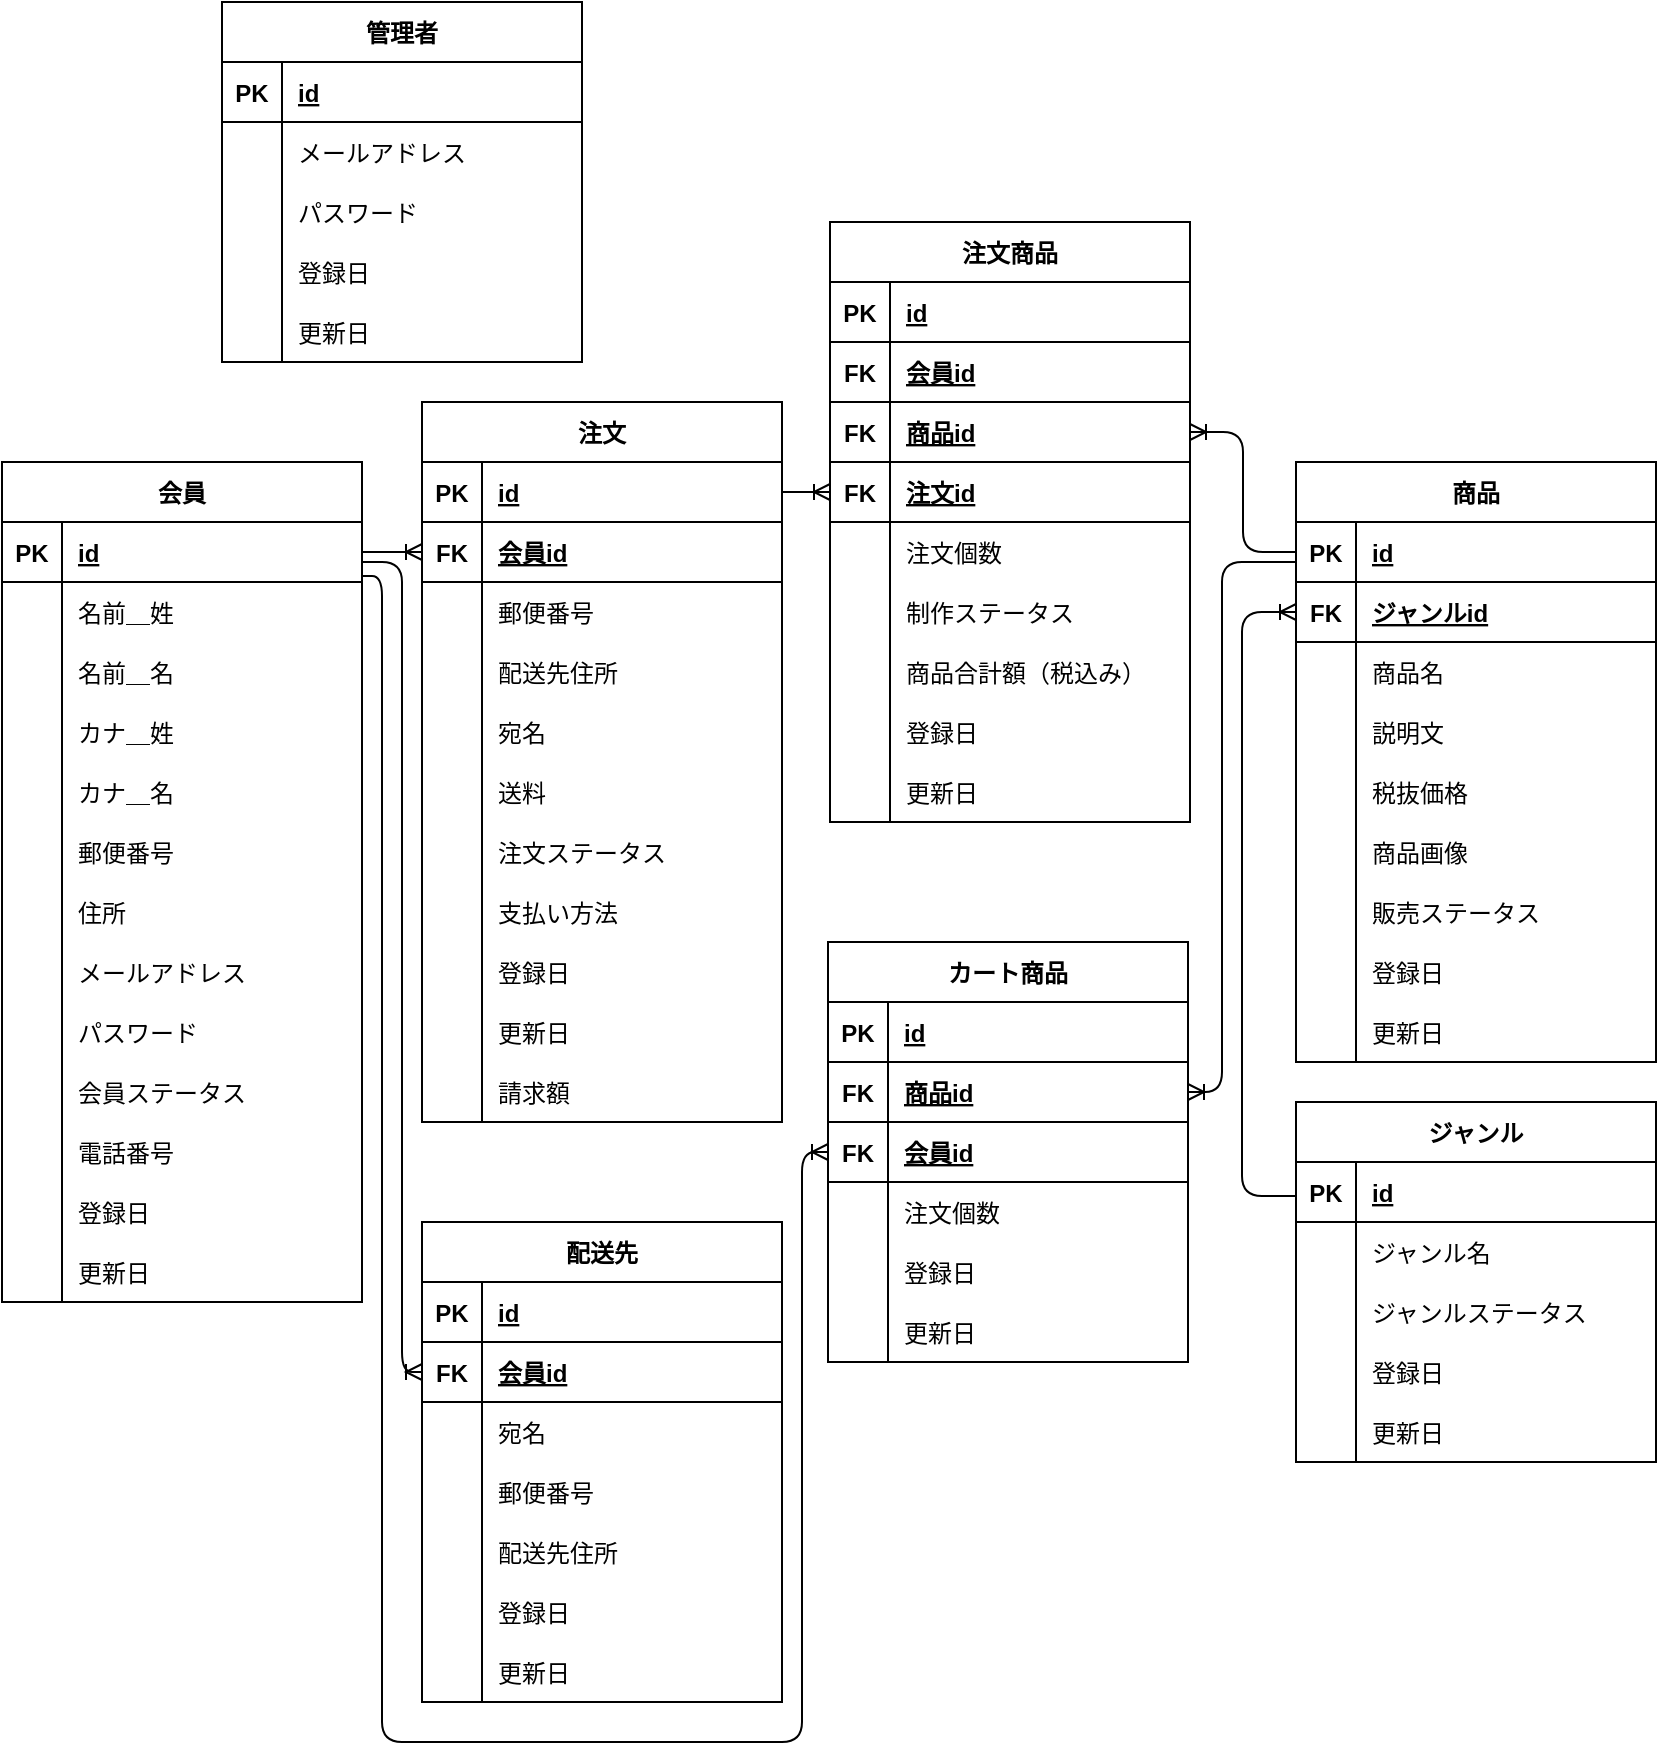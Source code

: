<mxfile version="13.6.5" type="device"><diagram id="8IaTH7luObpqJIqHMjvH" name="ページ1"><mxGraphModel dx="335" dy="775" grid="1" gridSize="10" guides="1" tooltips="1" connect="1" arrows="1" fold="1" page="1" pageScale="1" pageWidth="827" pageHeight="1169" math="0" shadow="0"><root><mxCell id="0"/><mxCell id="1" parent="0"/><mxCell id="2yPXM2fRffwZXdnOdKlG-173" value="" style="fontSize=12;html=1;endArrow=ERoneToMany;rounded=0;exitX=1;exitY=0.5;exitDx=0;exitDy=0;entryX=0;entryY=0.5;entryDx=0;entryDy=0;" edge="1" parent="1" source="aEeP45XQETS_Csj49mzK-3" target="2yPXM2fRffwZXdnOdKlG-170"><mxGeometry width="100" height="100" relative="1" as="geometry"><mxPoint x="100" y="410" as="sourcePoint"/><mxPoint x="200" y="310" as="targetPoint"/></mxGeometry></mxCell><mxCell id="2yPXM2fRffwZXdnOdKlG-190" value="" style="fontSize=12;html=1;endArrow=ERoneToMany;rounded=0;exitX=1;exitY=0.5;exitDx=0;exitDy=0;entryX=0;entryY=0.5;entryDx=0;entryDy=0;" edge="1" parent="1" source="2yPXM2fRffwZXdnOdKlG-105" target="2yPXM2fRffwZXdnOdKlG-186"><mxGeometry width="100" height="100" relative="1" as="geometry"><mxPoint x="210" y="315" as="sourcePoint"/><mxPoint x="190" y="315" as="targetPoint"/></mxGeometry></mxCell><mxCell id="2yPXM2fRffwZXdnOdKlG-193" value="" style="edgeStyle=elbowEdgeStyle;fontSize=12;html=1;endArrow=ERoneToMany;entryX=1;entryY=0.5;entryDx=0;entryDy=0;exitX=0;exitY=0.5;exitDx=0;exitDy=0;rounded=1;" edge="1" parent="1" source="2yPXM2fRffwZXdnOdKlG-43" target="2yPXM2fRffwZXdnOdKlG-177"><mxGeometry width="100" height="100" relative="1" as="geometry"><mxPoint x="660" y="160" as="sourcePoint"/><mxPoint x="510" y="350" as="targetPoint"/></mxGeometry></mxCell><mxCell id="2yPXM2fRffwZXdnOdKlG-213" value="" style="edgeStyle=elbowEdgeStyle;fontSize=12;html=1;endArrow=ERoneToMany;entryX=1;entryY=0.5;entryDx=0;entryDy=0;exitX=0;exitY=0.5;exitDx=0;exitDy=0;rounded=1;" edge="1" parent="1" target="2yPXM2fRffwZXdnOdKlG-201"><mxGeometry width="100" height="100" relative="1" as="geometry"><mxPoint x="647" y="310" as="sourcePoint"/><mxPoint x="594" y="250" as="targetPoint"/><Array as="points"><mxPoint x="610" y="400"/></Array></mxGeometry></mxCell><mxCell id="2yPXM2fRffwZXdnOdKlG-243" value="" style="edgeStyle=orthogonalEdgeStyle;fontSize=12;html=1;endArrow=ERoneToMany;entryX=0;entryY=0.5;entryDx=0;entryDy=0;" edge="1" parent="1" target="2yPXM2fRffwZXdnOdKlG-218"><mxGeometry width="100" height="100" relative="1" as="geometry"><mxPoint x="180" y="310" as="sourcePoint"/><mxPoint x="280" y="210" as="targetPoint"/><Array as="points"><mxPoint x="200" y="310"/><mxPoint x="200" y="715"/></Array></mxGeometry></mxCell><mxCell id="2yPXM2fRffwZXdnOdKlG-244" value="" style="edgeStyle=orthogonalEdgeStyle;fontSize=12;html=1;endArrow=ERoneToMany;entryX=0;entryY=0.5;entryDx=0;entryDy=0;" edge="1" parent="1" target="2yPXM2fRffwZXdnOdKlG-245"><mxGeometry width="100" height="100" relative="1" as="geometry"><mxPoint x="180" y="317" as="sourcePoint"/><mxPoint x="410" y="550" as="targetPoint"/><Array as="points"><mxPoint x="190" y="317"/><mxPoint x="190" y="900"/><mxPoint x="400" y="900"/><mxPoint x="400" y="605"/></Array></mxGeometry></mxCell><mxCell id="aEeP45XQETS_Csj49mzK-2" value="会員" style="shape=table;startSize=30;container=1;collapsible=1;childLayout=tableLayout;fixedRows=1;rowLines=0;fontStyle=1;align=center;resizeLast=1;" parent="1" vertex="1"><mxGeometry y="260" width="180" height="420" as="geometry"><mxRectangle y="210" width="60" height="30" as="alternateBounds"/></mxGeometry></mxCell><mxCell id="aEeP45XQETS_Csj49mzK-3" value="" style="shape=partialRectangle;collapsible=0;dropTarget=0;pointerEvents=0;fillColor=none;top=0;left=0;bottom=1;right=0;points=[[0,0.5],[1,0.5]];portConstraint=eastwest;" parent="aEeP45XQETS_Csj49mzK-2" vertex="1"><mxGeometry y="30" width="180" height="30" as="geometry"/></mxCell><mxCell id="aEeP45XQETS_Csj49mzK-4" value="PK" style="shape=partialRectangle;connectable=0;fillColor=none;top=0;left=0;bottom=0;right=0;fontStyle=1;overflow=hidden;" parent="aEeP45XQETS_Csj49mzK-3" vertex="1"><mxGeometry width="30" height="30" as="geometry"/></mxCell><mxCell id="aEeP45XQETS_Csj49mzK-5" value="id" style="shape=partialRectangle;connectable=0;fillColor=none;top=0;left=0;bottom=0;right=0;align=left;spacingLeft=6;fontStyle=5;overflow=hidden;" parent="aEeP45XQETS_Csj49mzK-3" vertex="1"><mxGeometry x="30" width="150" height="30" as="geometry"/></mxCell><mxCell id="aEeP45XQETS_Csj49mzK-6" value="" style="shape=partialRectangle;collapsible=0;dropTarget=0;pointerEvents=0;fillColor=none;top=0;left=0;bottom=0;right=0;points=[[0,0.5],[1,0.5]];portConstraint=eastwest;" parent="aEeP45XQETS_Csj49mzK-2" vertex="1"><mxGeometry y="60" width="180" height="30" as="geometry"/></mxCell><mxCell id="aEeP45XQETS_Csj49mzK-7" value="" style="shape=partialRectangle;connectable=0;fillColor=none;top=0;left=0;bottom=0;right=0;editable=1;overflow=hidden;" parent="aEeP45XQETS_Csj49mzK-6" vertex="1"><mxGeometry width="30" height="30" as="geometry"/></mxCell><mxCell id="aEeP45XQETS_Csj49mzK-8" value="名前＿姓" style="shape=partialRectangle;connectable=0;fillColor=none;top=0;left=0;bottom=0;right=0;align=left;spacingLeft=6;overflow=hidden;" parent="aEeP45XQETS_Csj49mzK-6" vertex="1"><mxGeometry x="30" width="150" height="30" as="geometry"/></mxCell><mxCell id="aEeP45XQETS_Csj49mzK-9" value="" style="shape=partialRectangle;collapsible=0;dropTarget=0;pointerEvents=0;fillColor=none;top=0;left=0;bottom=0;right=0;points=[[0,0.5],[1,0.5]];portConstraint=eastwest;" parent="aEeP45XQETS_Csj49mzK-2" vertex="1"><mxGeometry y="90" width="180" height="30" as="geometry"/></mxCell><mxCell id="aEeP45XQETS_Csj49mzK-10" value="" style="shape=partialRectangle;connectable=0;fillColor=none;top=0;left=0;bottom=0;right=0;editable=1;overflow=hidden;" parent="aEeP45XQETS_Csj49mzK-9" vertex="1"><mxGeometry width="30" height="30" as="geometry"/></mxCell><mxCell id="aEeP45XQETS_Csj49mzK-11" value="名前＿名" style="shape=partialRectangle;connectable=0;fillColor=none;top=0;left=0;bottom=0;right=0;align=left;spacingLeft=6;overflow=hidden;" parent="aEeP45XQETS_Csj49mzK-9" vertex="1"><mxGeometry x="30" width="150" height="30" as="geometry"/></mxCell><mxCell id="aEeP45XQETS_Csj49mzK-12" value="" style="shape=partialRectangle;collapsible=0;dropTarget=0;pointerEvents=0;fillColor=none;top=0;left=0;bottom=0;right=0;points=[[0,0.5],[1,0.5]];portConstraint=eastwest;" parent="aEeP45XQETS_Csj49mzK-2" vertex="1"><mxGeometry y="120" width="180" height="30" as="geometry"/></mxCell><mxCell id="aEeP45XQETS_Csj49mzK-13" value="" style="shape=partialRectangle;connectable=0;fillColor=none;top=0;left=0;bottom=0;right=0;editable=1;overflow=hidden;" parent="aEeP45XQETS_Csj49mzK-12" vertex="1"><mxGeometry width="30" height="30" as="geometry"/></mxCell><mxCell id="aEeP45XQETS_Csj49mzK-14" value="カナ＿姓" style="shape=partialRectangle;connectable=0;fillColor=none;top=0;left=0;bottom=0;right=0;align=left;spacingLeft=6;overflow=hidden;" parent="aEeP45XQETS_Csj49mzK-12" vertex="1"><mxGeometry x="30" width="150" height="30" as="geometry"/></mxCell><mxCell id="2yPXM2fRffwZXdnOdKlG-21" style="shape=partialRectangle;collapsible=0;dropTarget=0;pointerEvents=0;fillColor=none;top=0;left=0;bottom=0;right=0;points=[[0,0.5],[1,0.5]];portConstraint=eastwest;" vertex="1" parent="aEeP45XQETS_Csj49mzK-2"><mxGeometry y="150" width="180" height="30" as="geometry"/></mxCell><mxCell id="2yPXM2fRffwZXdnOdKlG-22" style="shape=partialRectangle;connectable=0;fillColor=none;top=0;left=0;bottom=0;right=0;editable=1;overflow=hidden;" vertex="1" parent="2yPXM2fRffwZXdnOdKlG-21"><mxGeometry width="30" height="30" as="geometry"/></mxCell><mxCell id="2yPXM2fRffwZXdnOdKlG-23" value="カナ＿名" style="shape=partialRectangle;connectable=0;fillColor=none;top=0;left=0;bottom=0;right=0;align=left;spacingLeft=6;overflow=hidden;" vertex="1" parent="2yPXM2fRffwZXdnOdKlG-21"><mxGeometry x="30" width="150" height="30" as="geometry"/></mxCell><mxCell id="2yPXM2fRffwZXdnOdKlG-24" style="shape=partialRectangle;collapsible=0;dropTarget=0;pointerEvents=0;fillColor=none;top=0;left=0;bottom=0;right=0;points=[[0,0.5],[1,0.5]];portConstraint=eastwest;" vertex="1" parent="aEeP45XQETS_Csj49mzK-2"><mxGeometry y="180" width="180" height="30" as="geometry"/></mxCell><mxCell id="2yPXM2fRffwZXdnOdKlG-25" style="shape=partialRectangle;connectable=0;fillColor=none;top=0;left=0;bottom=0;right=0;editable=1;overflow=hidden;" vertex="1" parent="2yPXM2fRffwZXdnOdKlG-24"><mxGeometry width="30" height="30" as="geometry"/></mxCell><mxCell id="2yPXM2fRffwZXdnOdKlG-26" value="郵便番号" style="shape=partialRectangle;connectable=0;fillColor=none;top=0;left=0;bottom=0;right=0;align=left;spacingLeft=6;overflow=hidden;" vertex="1" parent="2yPXM2fRffwZXdnOdKlG-24"><mxGeometry x="30" width="150" height="30" as="geometry"/></mxCell><mxCell id="2yPXM2fRffwZXdnOdKlG-27" style="shape=partialRectangle;collapsible=0;dropTarget=0;pointerEvents=0;fillColor=none;top=0;left=0;bottom=0;right=0;points=[[0,0.5],[1,0.5]];portConstraint=eastwest;" vertex="1" parent="aEeP45XQETS_Csj49mzK-2"><mxGeometry y="210" width="180" height="30" as="geometry"/></mxCell><mxCell id="2yPXM2fRffwZXdnOdKlG-28" style="shape=partialRectangle;connectable=0;fillColor=none;top=0;left=0;bottom=0;right=0;editable=1;overflow=hidden;" vertex="1" parent="2yPXM2fRffwZXdnOdKlG-27"><mxGeometry width="30" height="30" as="geometry"/></mxCell><mxCell id="2yPXM2fRffwZXdnOdKlG-29" value="住所" style="shape=partialRectangle;connectable=0;fillColor=none;top=0;left=0;bottom=0;right=0;align=left;spacingLeft=6;overflow=hidden;" vertex="1" parent="2yPXM2fRffwZXdnOdKlG-27"><mxGeometry x="30" width="150" height="30" as="geometry"/></mxCell><mxCell id="2yPXM2fRffwZXdnOdKlG-30" style="shape=partialRectangle;collapsible=0;dropTarget=0;pointerEvents=0;fillColor=none;top=0;left=0;bottom=0;right=0;points=[[0,0.5],[1,0.5]];portConstraint=eastwest;" vertex="1" parent="aEeP45XQETS_Csj49mzK-2"><mxGeometry y="240" width="180" height="30" as="geometry"/></mxCell><mxCell id="2yPXM2fRffwZXdnOdKlG-31" style="shape=partialRectangle;connectable=0;fillColor=none;top=0;left=0;bottom=0;right=0;editable=1;overflow=hidden;" vertex="1" parent="2yPXM2fRffwZXdnOdKlG-30"><mxGeometry width="30" height="30" as="geometry"/></mxCell><mxCell id="2yPXM2fRffwZXdnOdKlG-32" value="メールアドレス" style="shape=partialRectangle;connectable=0;fillColor=none;top=0;left=0;bottom=0;right=0;align=left;spacingLeft=6;overflow=hidden;" vertex="1" parent="2yPXM2fRffwZXdnOdKlG-30"><mxGeometry x="30" width="150" height="30" as="geometry"/></mxCell><mxCell id="2yPXM2fRffwZXdnOdKlG-33" style="shape=partialRectangle;collapsible=0;dropTarget=0;pointerEvents=0;fillColor=none;top=0;left=0;bottom=0;right=0;points=[[0,0.5],[1,0.5]];portConstraint=eastwest;" vertex="1" parent="aEeP45XQETS_Csj49mzK-2"><mxGeometry y="270" width="180" height="30" as="geometry"/></mxCell><mxCell id="2yPXM2fRffwZXdnOdKlG-34" style="shape=partialRectangle;connectable=0;fillColor=none;top=0;left=0;bottom=0;right=0;editable=1;overflow=hidden;" vertex="1" parent="2yPXM2fRffwZXdnOdKlG-33"><mxGeometry width="30" height="30" as="geometry"/></mxCell><mxCell id="2yPXM2fRffwZXdnOdKlG-35" value="パスワード" style="shape=partialRectangle;connectable=0;fillColor=none;top=0;left=0;bottom=0;right=0;align=left;spacingLeft=6;overflow=hidden;" vertex="1" parent="2yPXM2fRffwZXdnOdKlG-33"><mxGeometry x="30" width="150" height="30" as="geometry"/></mxCell><mxCell id="2yPXM2fRffwZXdnOdKlG-39" style="shape=partialRectangle;collapsible=0;dropTarget=0;pointerEvents=0;fillColor=none;top=0;left=0;bottom=0;right=0;points=[[0,0.5],[1,0.5]];portConstraint=eastwest;" vertex="1" parent="aEeP45XQETS_Csj49mzK-2"><mxGeometry y="300" width="180" height="30" as="geometry"/></mxCell><mxCell id="2yPXM2fRffwZXdnOdKlG-40" style="shape=partialRectangle;connectable=0;fillColor=none;top=0;left=0;bottom=0;right=0;editable=1;overflow=hidden;" vertex="1" parent="2yPXM2fRffwZXdnOdKlG-39"><mxGeometry width="30" height="30" as="geometry"/></mxCell><mxCell id="2yPXM2fRffwZXdnOdKlG-41" value="会員ステータス" style="shape=partialRectangle;connectable=0;fillColor=none;top=0;left=0;bottom=0;right=0;align=left;spacingLeft=6;overflow=hidden;" vertex="1" parent="2yPXM2fRffwZXdnOdKlG-39"><mxGeometry x="30" width="150" height="30" as="geometry"/></mxCell><mxCell id="2yPXM2fRffwZXdnOdKlG-273" style="shape=partialRectangle;collapsible=0;dropTarget=0;pointerEvents=0;fillColor=none;top=0;left=0;bottom=0;right=0;points=[[0,0.5],[1,0.5]];portConstraint=eastwest;" vertex="1" parent="aEeP45XQETS_Csj49mzK-2"><mxGeometry y="330" width="180" height="30" as="geometry"/></mxCell><mxCell id="2yPXM2fRffwZXdnOdKlG-274" style="shape=partialRectangle;connectable=0;fillColor=none;top=0;left=0;bottom=0;right=0;editable=1;overflow=hidden;" vertex="1" parent="2yPXM2fRffwZXdnOdKlG-273"><mxGeometry width="30" height="30" as="geometry"/></mxCell><mxCell id="2yPXM2fRffwZXdnOdKlG-275" value="電話番号" style="shape=partialRectangle;connectable=0;fillColor=none;top=0;left=0;bottom=0;right=0;align=left;spacingLeft=6;overflow=hidden;" vertex="1" parent="2yPXM2fRffwZXdnOdKlG-273"><mxGeometry x="30" width="150" height="30" as="geometry"/></mxCell><mxCell id="2yPXM2fRffwZXdnOdKlG-279" style="shape=partialRectangle;collapsible=0;dropTarget=0;pointerEvents=0;fillColor=none;top=0;left=0;bottom=0;right=0;points=[[0,0.5],[1,0.5]];portConstraint=eastwest;" vertex="1" parent="aEeP45XQETS_Csj49mzK-2"><mxGeometry y="360" width="180" height="30" as="geometry"/></mxCell><mxCell id="2yPXM2fRffwZXdnOdKlG-280" style="shape=partialRectangle;connectable=0;fillColor=none;top=0;left=0;bottom=0;right=0;editable=1;overflow=hidden;" vertex="1" parent="2yPXM2fRffwZXdnOdKlG-279"><mxGeometry width="30" height="30" as="geometry"/></mxCell><mxCell id="2yPXM2fRffwZXdnOdKlG-281" value="登録日" style="shape=partialRectangle;connectable=0;fillColor=none;top=0;left=0;bottom=0;right=0;align=left;spacingLeft=6;overflow=hidden;" vertex="1" parent="2yPXM2fRffwZXdnOdKlG-279"><mxGeometry x="30" width="150" height="30" as="geometry"/></mxCell><mxCell id="2yPXM2fRffwZXdnOdKlG-276" style="shape=partialRectangle;collapsible=0;dropTarget=0;pointerEvents=0;fillColor=none;top=0;left=0;bottom=0;right=0;points=[[0,0.5],[1,0.5]];portConstraint=eastwest;" vertex="1" parent="aEeP45XQETS_Csj49mzK-2"><mxGeometry y="390" width="180" height="30" as="geometry"/></mxCell><mxCell id="2yPXM2fRffwZXdnOdKlG-277" style="shape=partialRectangle;connectable=0;fillColor=none;top=0;left=0;bottom=0;right=0;editable=1;overflow=hidden;" vertex="1" parent="2yPXM2fRffwZXdnOdKlG-276"><mxGeometry width="30" height="30" as="geometry"/></mxCell><mxCell id="2yPXM2fRffwZXdnOdKlG-278" value="更新日" style="shape=partialRectangle;connectable=0;fillColor=none;top=0;left=0;bottom=0;right=0;align=left;spacingLeft=6;overflow=hidden;" vertex="1" parent="2yPXM2fRffwZXdnOdKlG-276"><mxGeometry x="30" width="150" height="30" as="geometry"/></mxCell><mxCell id="2yPXM2fRffwZXdnOdKlG-42" value="商品" style="shape=table;startSize=30;container=1;collapsible=1;childLayout=tableLayout;fixedRows=1;rowLines=0;fontStyle=1;align=center;resizeLast=1;" vertex="1" parent="1"><mxGeometry x="647" y="260" width="180" height="300" as="geometry"><mxRectangle y="210" width="60" height="30" as="alternateBounds"/></mxGeometry></mxCell><mxCell id="2yPXM2fRffwZXdnOdKlG-43" value="" style="shape=partialRectangle;collapsible=0;dropTarget=0;pointerEvents=0;fillColor=none;top=0;left=0;bottom=1;right=0;points=[[0,0.5],[1,0.5]];portConstraint=eastwest;" vertex="1" parent="2yPXM2fRffwZXdnOdKlG-42"><mxGeometry y="30" width="180" height="30" as="geometry"/></mxCell><mxCell id="2yPXM2fRffwZXdnOdKlG-44" value="PK" style="shape=partialRectangle;connectable=0;fillColor=none;top=0;left=0;bottom=0;right=0;fontStyle=1;overflow=hidden;" vertex="1" parent="2yPXM2fRffwZXdnOdKlG-43"><mxGeometry width="30" height="30" as="geometry"/></mxCell><mxCell id="2yPXM2fRffwZXdnOdKlG-45" value="id" style="shape=partialRectangle;connectable=0;fillColor=none;top=0;left=0;bottom=0;right=0;align=left;spacingLeft=6;fontStyle=5;overflow=hidden;" vertex="1" parent="2yPXM2fRffwZXdnOdKlG-43"><mxGeometry x="30" width="150" height="30" as="geometry"/></mxCell><mxCell id="2yPXM2fRffwZXdnOdKlG-101" style="shape=partialRectangle;collapsible=0;dropTarget=0;pointerEvents=0;fillColor=none;top=0;left=0;bottom=1;right=0;points=[[0,0.5],[1,0.5]];portConstraint=eastwest;" vertex="1" parent="2yPXM2fRffwZXdnOdKlG-42"><mxGeometry y="60" width="180" height="30" as="geometry"/></mxCell><mxCell id="2yPXM2fRffwZXdnOdKlG-102" value="FK" style="shape=partialRectangle;connectable=0;fillColor=none;top=0;left=0;bottom=0;right=0;fontStyle=1;overflow=hidden;" vertex="1" parent="2yPXM2fRffwZXdnOdKlG-101"><mxGeometry width="30" height="30" as="geometry"/></mxCell><mxCell id="2yPXM2fRffwZXdnOdKlG-103" value="ジャンルid" style="shape=partialRectangle;connectable=0;fillColor=none;top=0;left=0;bottom=0;right=0;align=left;spacingLeft=6;fontStyle=5;overflow=hidden;" vertex="1" parent="2yPXM2fRffwZXdnOdKlG-101"><mxGeometry x="30" width="150" height="30" as="geometry"/></mxCell><mxCell id="2yPXM2fRffwZXdnOdKlG-46" value="" style="shape=partialRectangle;collapsible=0;dropTarget=0;pointerEvents=0;fillColor=none;top=0;left=0;bottom=0;right=0;points=[[0,0.5],[1,0.5]];portConstraint=eastwest;" vertex="1" parent="2yPXM2fRffwZXdnOdKlG-42"><mxGeometry y="90" width="180" height="30" as="geometry"/></mxCell><mxCell id="2yPXM2fRffwZXdnOdKlG-47" value="" style="shape=partialRectangle;connectable=0;fillColor=none;top=0;left=0;bottom=0;right=0;editable=1;overflow=hidden;" vertex="1" parent="2yPXM2fRffwZXdnOdKlG-46"><mxGeometry width="30" height="30" as="geometry"/></mxCell><mxCell id="2yPXM2fRffwZXdnOdKlG-48" value="商品名" style="shape=partialRectangle;connectable=0;fillColor=none;top=0;left=0;bottom=0;right=0;align=left;spacingLeft=6;overflow=hidden;" vertex="1" parent="2yPXM2fRffwZXdnOdKlG-46"><mxGeometry x="30" width="150" height="30" as="geometry"/></mxCell><mxCell id="2yPXM2fRffwZXdnOdKlG-49" value="" style="shape=partialRectangle;collapsible=0;dropTarget=0;pointerEvents=0;fillColor=none;top=0;left=0;bottom=0;right=0;points=[[0,0.5],[1,0.5]];portConstraint=eastwest;" vertex="1" parent="2yPXM2fRffwZXdnOdKlG-42"><mxGeometry y="120" width="180" height="30" as="geometry"/></mxCell><mxCell id="2yPXM2fRffwZXdnOdKlG-50" value="" style="shape=partialRectangle;connectable=0;fillColor=none;top=0;left=0;bottom=0;right=0;editable=1;overflow=hidden;" vertex="1" parent="2yPXM2fRffwZXdnOdKlG-49"><mxGeometry width="30" height="30" as="geometry"/></mxCell><mxCell id="2yPXM2fRffwZXdnOdKlG-51" value="説明文" style="shape=partialRectangle;connectable=0;fillColor=none;top=0;left=0;bottom=0;right=0;align=left;spacingLeft=6;overflow=hidden;" vertex="1" parent="2yPXM2fRffwZXdnOdKlG-49"><mxGeometry x="30" width="150" height="30" as="geometry"/></mxCell><mxCell id="2yPXM2fRffwZXdnOdKlG-55" style="shape=partialRectangle;collapsible=0;dropTarget=0;pointerEvents=0;fillColor=none;top=0;left=0;bottom=0;right=0;points=[[0,0.5],[1,0.5]];portConstraint=eastwest;" vertex="1" parent="2yPXM2fRffwZXdnOdKlG-42"><mxGeometry y="150" width="180" height="30" as="geometry"/></mxCell><mxCell id="2yPXM2fRffwZXdnOdKlG-56" style="shape=partialRectangle;connectable=0;fillColor=none;top=0;left=0;bottom=0;right=0;editable=1;overflow=hidden;" vertex="1" parent="2yPXM2fRffwZXdnOdKlG-55"><mxGeometry width="30" height="30" as="geometry"/></mxCell><mxCell id="2yPXM2fRffwZXdnOdKlG-57" value="税抜価格" style="shape=partialRectangle;connectable=0;fillColor=none;top=0;left=0;bottom=0;right=0;align=left;spacingLeft=6;overflow=hidden;" vertex="1" parent="2yPXM2fRffwZXdnOdKlG-55"><mxGeometry x="30" width="150" height="30" as="geometry"/></mxCell><mxCell id="2yPXM2fRffwZXdnOdKlG-58" style="shape=partialRectangle;collapsible=0;dropTarget=0;pointerEvents=0;fillColor=none;top=0;left=0;bottom=0;right=0;points=[[0,0.5],[1,0.5]];portConstraint=eastwest;" vertex="1" parent="2yPXM2fRffwZXdnOdKlG-42"><mxGeometry y="180" width="180" height="30" as="geometry"/></mxCell><mxCell id="2yPXM2fRffwZXdnOdKlG-59" style="shape=partialRectangle;connectable=0;fillColor=none;top=0;left=0;bottom=0;right=0;editable=1;overflow=hidden;" vertex="1" parent="2yPXM2fRffwZXdnOdKlG-58"><mxGeometry width="30" height="30" as="geometry"/></mxCell><mxCell id="2yPXM2fRffwZXdnOdKlG-60" value="商品画像" style="shape=partialRectangle;connectable=0;fillColor=none;top=0;left=0;bottom=0;right=0;align=left;spacingLeft=6;overflow=hidden;" vertex="1" parent="2yPXM2fRffwZXdnOdKlG-58"><mxGeometry x="30" width="150" height="30" as="geometry"/></mxCell><mxCell id="2yPXM2fRffwZXdnOdKlG-61" style="shape=partialRectangle;collapsible=0;dropTarget=0;pointerEvents=0;fillColor=none;top=0;left=0;bottom=0;right=0;points=[[0,0.5],[1,0.5]];portConstraint=eastwest;" vertex="1" parent="2yPXM2fRffwZXdnOdKlG-42"><mxGeometry y="210" width="180" height="30" as="geometry"/></mxCell><mxCell id="2yPXM2fRffwZXdnOdKlG-62" style="shape=partialRectangle;connectable=0;fillColor=none;top=0;left=0;bottom=0;right=0;editable=1;overflow=hidden;" vertex="1" parent="2yPXM2fRffwZXdnOdKlG-61"><mxGeometry width="30" height="30" as="geometry"/></mxCell><mxCell id="2yPXM2fRffwZXdnOdKlG-63" value="販売ステータス" style="shape=partialRectangle;connectable=0;fillColor=none;top=0;left=0;bottom=0;right=0;align=left;spacingLeft=6;overflow=hidden;" vertex="1" parent="2yPXM2fRffwZXdnOdKlG-61"><mxGeometry x="30" width="150" height="30" as="geometry"/></mxCell><mxCell id="2yPXM2fRffwZXdnOdKlG-285" style="shape=partialRectangle;collapsible=0;dropTarget=0;pointerEvents=0;fillColor=none;top=0;left=0;bottom=0;right=0;points=[[0,0.5],[1,0.5]];portConstraint=eastwest;" vertex="1" parent="2yPXM2fRffwZXdnOdKlG-42"><mxGeometry y="240" width="180" height="30" as="geometry"/></mxCell><mxCell id="2yPXM2fRffwZXdnOdKlG-286" style="shape=partialRectangle;connectable=0;fillColor=none;top=0;left=0;bottom=0;right=0;editable=1;overflow=hidden;" vertex="1" parent="2yPXM2fRffwZXdnOdKlG-285"><mxGeometry width="30" height="30" as="geometry"/></mxCell><mxCell id="2yPXM2fRffwZXdnOdKlG-287" value="登録日" style="shape=partialRectangle;connectable=0;fillColor=none;top=0;left=0;bottom=0;right=0;align=left;spacingLeft=6;overflow=hidden;" vertex="1" parent="2yPXM2fRffwZXdnOdKlG-285"><mxGeometry x="30" width="150" height="30" as="geometry"/></mxCell><mxCell id="2yPXM2fRffwZXdnOdKlG-282" style="shape=partialRectangle;collapsible=0;dropTarget=0;pointerEvents=0;fillColor=none;top=0;left=0;bottom=0;right=0;points=[[0,0.5],[1,0.5]];portConstraint=eastwest;" vertex="1" parent="2yPXM2fRffwZXdnOdKlG-42"><mxGeometry y="270" width="180" height="30" as="geometry"/></mxCell><mxCell id="2yPXM2fRffwZXdnOdKlG-283" style="shape=partialRectangle;connectable=0;fillColor=none;top=0;left=0;bottom=0;right=0;editable=1;overflow=hidden;" vertex="1" parent="2yPXM2fRffwZXdnOdKlG-282"><mxGeometry width="30" height="30" as="geometry"/></mxCell><mxCell id="2yPXM2fRffwZXdnOdKlG-284" value="更新日" style="shape=partialRectangle;connectable=0;fillColor=none;top=0;left=0;bottom=0;right=0;align=left;spacingLeft=6;overflow=hidden;" vertex="1" parent="2yPXM2fRffwZXdnOdKlG-282"><mxGeometry x="30" width="150" height="30" as="geometry"/></mxCell><mxCell id="2yPXM2fRffwZXdnOdKlG-104" value="注文" style="shape=table;startSize=30;container=1;collapsible=1;childLayout=tableLayout;fixedRows=1;rowLines=0;fontStyle=1;align=center;resizeLast=1;" vertex="1" parent="1"><mxGeometry x="210" y="230" width="180" height="360" as="geometry"><mxRectangle y="210" width="60" height="30" as="alternateBounds"/></mxGeometry></mxCell><mxCell id="2yPXM2fRffwZXdnOdKlG-105" value="" style="shape=partialRectangle;collapsible=0;dropTarget=0;pointerEvents=0;fillColor=none;top=0;left=0;bottom=1;right=0;points=[[0,0.5],[1,0.5]];portConstraint=eastwest;" vertex="1" parent="2yPXM2fRffwZXdnOdKlG-104"><mxGeometry y="30" width="180" height="30" as="geometry"/></mxCell><mxCell id="2yPXM2fRffwZXdnOdKlG-106" value="PK" style="shape=partialRectangle;connectable=0;fillColor=none;top=0;left=0;bottom=0;right=0;fontStyle=1;overflow=hidden;" vertex="1" parent="2yPXM2fRffwZXdnOdKlG-105"><mxGeometry width="30" height="30" as="geometry"/></mxCell><mxCell id="2yPXM2fRffwZXdnOdKlG-107" value="id" style="shape=partialRectangle;connectable=0;fillColor=none;top=0;left=0;bottom=0;right=0;align=left;spacingLeft=6;fontStyle=5;overflow=hidden;" vertex="1" parent="2yPXM2fRffwZXdnOdKlG-105"><mxGeometry x="30" width="150" height="30" as="geometry"/></mxCell><mxCell id="2yPXM2fRffwZXdnOdKlG-170" style="shape=partialRectangle;collapsible=0;dropTarget=0;pointerEvents=0;fillColor=none;top=0;left=0;bottom=1;right=0;points=[[0,0.5],[1,0.5]];portConstraint=eastwest;" vertex="1" parent="2yPXM2fRffwZXdnOdKlG-104"><mxGeometry y="60" width="180" height="30" as="geometry"/></mxCell><mxCell id="2yPXM2fRffwZXdnOdKlG-171" value="FK" style="shape=partialRectangle;connectable=0;fillColor=none;top=0;left=0;bottom=0;right=0;fontStyle=1;overflow=hidden;" vertex="1" parent="2yPXM2fRffwZXdnOdKlG-170"><mxGeometry width="30" height="30" as="geometry"/></mxCell><mxCell id="2yPXM2fRffwZXdnOdKlG-172" value="会員id" style="shape=partialRectangle;connectable=0;fillColor=none;top=0;left=0;bottom=0;right=0;align=left;spacingLeft=6;fontStyle=5;overflow=hidden;" vertex="1" parent="2yPXM2fRffwZXdnOdKlG-170"><mxGeometry x="30" width="150" height="30" as="geometry"/></mxCell><mxCell id="2yPXM2fRffwZXdnOdKlG-180" style="shape=partialRectangle;collapsible=0;dropTarget=0;pointerEvents=0;fillColor=none;top=0;left=0;bottom=0;right=0;points=[[0,0.5],[1,0.5]];portConstraint=eastwest;" vertex="1" parent="2yPXM2fRffwZXdnOdKlG-104"><mxGeometry y="90" width="180" height="30" as="geometry"/></mxCell><mxCell id="2yPXM2fRffwZXdnOdKlG-181" style="shape=partialRectangle;connectable=0;fillColor=none;top=0;left=0;bottom=0;right=0;editable=1;overflow=hidden;" vertex="1" parent="2yPXM2fRffwZXdnOdKlG-180"><mxGeometry width="30" height="30" as="geometry"/></mxCell><mxCell id="2yPXM2fRffwZXdnOdKlG-182" value="郵便番号" style="shape=partialRectangle;connectable=0;fillColor=none;top=0;left=0;bottom=0;right=0;align=left;spacingLeft=6;overflow=hidden;" vertex="1" parent="2yPXM2fRffwZXdnOdKlG-180"><mxGeometry x="30" width="150" height="30" as="geometry"/></mxCell><mxCell id="2yPXM2fRffwZXdnOdKlG-111" value="" style="shape=partialRectangle;collapsible=0;dropTarget=0;pointerEvents=0;fillColor=none;top=0;left=0;bottom=0;right=0;points=[[0,0.5],[1,0.5]];portConstraint=eastwest;" vertex="1" parent="2yPXM2fRffwZXdnOdKlG-104"><mxGeometry y="120" width="180" height="30" as="geometry"/></mxCell><mxCell id="2yPXM2fRffwZXdnOdKlG-112" value="" style="shape=partialRectangle;connectable=0;fillColor=none;top=0;left=0;bottom=0;right=0;editable=1;overflow=hidden;" vertex="1" parent="2yPXM2fRffwZXdnOdKlG-111"><mxGeometry width="30" height="30" as="geometry"/></mxCell><mxCell id="2yPXM2fRffwZXdnOdKlG-113" value="配送先住所" style="shape=partialRectangle;connectable=0;fillColor=none;top=0;left=0;bottom=0;right=0;align=left;spacingLeft=6;overflow=hidden;" vertex="1" parent="2yPXM2fRffwZXdnOdKlG-111"><mxGeometry x="30" width="150" height="30" as="geometry"/></mxCell><mxCell id="2yPXM2fRffwZXdnOdKlG-183" style="shape=partialRectangle;collapsible=0;dropTarget=0;pointerEvents=0;fillColor=none;top=0;left=0;bottom=0;right=0;points=[[0,0.5],[1,0.5]];portConstraint=eastwest;" vertex="1" parent="2yPXM2fRffwZXdnOdKlG-104"><mxGeometry y="150" width="180" height="30" as="geometry"/></mxCell><mxCell id="2yPXM2fRffwZXdnOdKlG-184" style="shape=partialRectangle;connectable=0;fillColor=none;top=0;left=0;bottom=0;right=0;editable=1;overflow=hidden;" vertex="1" parent="2yPXM2fRffwZXdnOdKlG-183"><mxGeometry width="30" height="30" as="geometry"/></mxCell><mxCell id="2yPXM2fRffwZXdnOdKlG-185" value="宛名" style="shape=partialRectangle;connectable=0;fillColor=none;top=0;left=0;bottom=0;right=0;align=left;spacingLeft=6;overflow=hidden;" vertex="1" parent="2yPXM2fRffwZXdnOdKlG-183"><mxGeometry x="30" width="150" height="30" as="geometry"/></mxCell><mxCell id="2yPXM2fRffwZXdnOdKlG-117" style="shape=partialRectangle;collapsible=0;dropTarget=0;pointerEvents=0;fillColor=none;top=0;left=0;bottom=0;right=0;points=[[0,0.5],[1,0.5]];portConstraint=eastwest;" vertex="1" parent="2yPXM2fRffwZXdnOdKlG-104"><mxGeometry y="180" width="180" height="30" as="geometry"/></mxCell><mxCell id="2yPXM2fRffwZXdnOdKlG-118" style="shape=partialRectangle;connectable=0;fillColor=none;top=0;left=0;bottom=0;right=0;editable=1;overflow=hidden;" vertex="1" parent="2yPXM2fRffwZXdnOdKlG-117"><mxGeometry width="30" height="30" as="geometry"/></mxCell><mxCell id="2yPXM2fRffwZXdnOdKlG-119" value="送料" style="shape=partialRectangle;connectable=0;fillColor=none;top=0;left=0;bottom=0;right=0;align=left;spacingLeft=6;overflow=hidden;" vertex="1" parent="2yPXM2fRffwZXdnOdKlG-117"><mxGeometry x="30" width="150" height="30" as="geometry"/></mxCell><mxCell id="2yPXM2fRffwZXdnOdKlG-120" style="shape=partialRectangle;collapsible=0;dropTarget=0;pointerEvents=0;fillColor=none;top=0;left=0;bottom=0;right=0;points=[[0,0.5],[1,0.5]];portConstraint=eastwest;" vertex="1" parent="2yPXM2fRffwZXdnOdKlG-104"><mxGeometry y="210" width="180" height="30" as="geometry"/></mxCell><mxCell id="2yPXM2fRffwZXdnOdKlG-121" style="shape=partialRectangle;connectable=0;fillColor=none;top=0;left=0;bottom=0;right=0;editable=1;overflow=hidden;" vertex="1" parent="2yPXM2fRffwZXdnOdKlG-120"><mxGeometry width="30" height="30" as="geometry"/></mxCell><mxCell id="2yPXM2fRffwZXdnOdKlG-122" value="注文ステータス" style="shape=partialRectangle;connectable=0;fillColor=none;top=0;left=0;bottom=0;right=0;align=left;spacingLeft=6;overflow=hidden;" vertex="1" parent="2yPXM2fRffwZXdnOdKlG-120"><mxGeometry x="30" width="150" height="30" as="geometry"/></mxCell><mxCell id="2yPXM2fRffwZXdnOdKlG-123" style="shape=partialRectangle;collapsible=0;dropTarget=0;pointerEvents=0;fillColor=none;top=0;left=0;bottom=0;right=0;points=[[0,0.5],[1,0.5]];portConstraint=eastwest;" vertex="1" parent="2yPXM2fRffwZXdnOdKlG-104"><mxGeometry y="240" width="180" height="30" as="geometry"/></mxCell><mxCell id="2yPXM2fRffwZXdnOdKlG-124" style="shape=partialRectangle;connectable=0;fillColor=none;top=0;left=0;bottom=0;right=0;editable=1;overflow=hidden;" vertex="1" parent="2yPXM2fRffwZXdnOdKlG-123"><mxGeometry width="30" height="30" as="geometry"/></mxCell><mxCell id="2yPXM2fRffwZXdnOdKlG-125" value="支払い方法" style="shape=partialRectangle;connectable=0;fillColor=none;top=0;left=0;bottom=0;right=0;align=left;spacingLeft=6;overflow=hidden;" vertex="1" parent="2yPXM2fRffwZXdnOdKlG-123"><mxGeometry x="30" width="150" height="30" as="geometry"/></mxCell><mxCell id="2yPXM2fRffwZXdnOdKlG-315" style="shape=partialRectangle;collapsible=0;dropTarget=0;pointerEvents=0;fillColor=none;top=0;left=0;bottom=0;right=0;points=[[0,0.5],[1,0.5]];portConstraint=eastwest;" vertex="1" parent="2yPXM2fRffwZXdnOdKlG-104"><mxGeometry y="270" width="180" height="30" as="geometry"/></mxCell><mxCell id="2yPXM2fRffwZXdnOdKlG-316" style="shape=partialRectangle;connectable=0;fillColor=none;top=0;left=0;bottom=0;right=0;editable=1;overflow=hidden;" vertex="1" parent="2yPXM2fRffwZXdnOdKlG-315"><mxGeometry width="30" height="30" as="geometry"/></mxCell><mxCell id="2yPXM2fRffwZXdnOdKlG-317" value="登録日" style="shape=partialRectangle;connectable=0;fillColor=none;top=0;left=0;bottom=0;right=0;align=left;spacingLeft=6;overflow=hidden;" vertex="1" parent="2yPXM2fRffwZXdnOdKlG-315"><mxGeometry x="30" width="150" height="30" as="geometry"/></mxCell><mxCell id="2yPXM2fRffwZXdnOdKlG-318" style="shape=partialRectangle;collapsible=0;dropTarget=0;pointerEvents=0;fillColor=none;top=0;left=0;bottom=0;right=0;points=[[0,0.5],[1,0.5]];portConstraint=eastwest;" vertex="1" parent="2yPXM2fRffwZXdnOdKlG-104"><mxGeometry y="300" width="180" height="30" as="geometry"/></mxCell><mxCell id="2yPXM2fRffwZXdnOdKlG-319" style="shape=partialRectangle;connectable=0;fillColor=none;top=0;left=0;bottom=0;right=0;editable=1;overflow=hidden;" vertex="1" parent="2yPXM2fRffwZXdnOdKlG-318"><mxGeometry width="30" height="30" as="geometry"/></mxCell><mxCell id="2yPXM2fRffwZXdnOdKlG-320" value="更新日" style="shape=partialRectangle;connectable=0;fillColor=none;top=0;left=0;bottom=0;right=0;align=left;spacingLeft=6;overflow=hidden;" vertex="1" parent="2yPXM2fRffwZXdnOdKlG-318"><mxGeometry x="30" width="150" height="30" as="geometry"/></mxCell><mxCell id="2yPXM2fRffwZXdnOdKlG-327" style="shape=partialRectangle;collapsible=0;dropTarget=0;pointerEvents=0;fillColor=none;top=0;left=0;bottom=0;right=0;points=[[0,0.5],[1,0.5]];portConstraint=eastwest;" vertex="1" parent="2yPXM2fRffwZXdnOdKlG-104"><mxGeometry y="330" width="180" height="30" as="geometry"/></mxCell><mxCell id="2yPXM2fRffwZXdnOdKlG-328" style="shape=partialRectangle;connectable=0;fillColor=none;top=0;left=0;bottom=0;right=0;editable=1;overflow=hidden;" vertex="1" parent="2yPXM2fRffwZXdnOdKlG-327"><mxGeometry width="30" height="30" as="geometry"/></mxCell><mxCell id="2yPXM2fRffwZXdnOdKlG-329" value="請求額" style="shape=partialRectangle;connectable=0;fillColor=none;top=0;left=0;bottom=0;right=0;align=left;spacingLeft=6;overflow=hidden;" vertex="1" parent="2yPXM2fRffwZXdnOdKlG-327"><mxGeometry x="30" width="150" height="30" as="geometry"/></mxCell><mxCell id="2yPXM2fRffwZXdnOdKlG-139" value="注文商品" style="shape=table;startSize=30;container=1;collapsible=1;childLayout=tableLayout;fixedRows=1;rowLines=0;fontStyle=1;align=center;resizeLast=1;" vertex="1" parent="1"><mxGeometry x="414" y="140" width="180" height="300" as="geometry"><mxRectangle y="210" width="60" height="30" as="alternateBounds"/></mxGeometry></mxCell><mxCell id="2yPXM2fRffwZXdnOdKlG-140" value="" style="shape=partialRectangle;collapsible=0;dropTarget=0;pointerEvents=0;fillColor=none;top=0;left=0;bottom=1;right=0;points=[[0,0.5],[1,0.5]];portConstraint=eastwest;" vertex="1" parent="2yPXM2fRffwZXdnOdKlG-139"><mxGeometry y="30" width="180" height="30" as="geometry"/></mxCell><mxCell id="2yPXM2fRffwZXdnOdKlG-141" value="PK" style="shape=partialRectangle;connectable=0;fillColor=none;top=0;left=0;bottom=0;right=0;fontStyle=1;overflow=hidden;" vertex="1" parent="2yPXM2fRffwZXdnOdKlG-140"><mxGeometry width="30" height="30" as="geometry"/></mxCell><mxCell id="2yPXM2fRffwZXdnOdKlG-142" value="id" style="shape=partialRectangle;connectable=0;fillColor=none;top=0;left=0;bottom=0;right=0;align=left;spacingLeft=6;fontStyle=5;overflow=hidden;" vertex="1" parent="2yPXM2fRffwZXdnOdKlG-140"><mxGeometry x="30" width="150" height="30" as="geometry"/></mxCell><mxCell id="2yPXM2fRffwZXdnOdKlG-174" style="shape=partialRectangle;collapsible=0;dropTarget=0;pointerEvents=0;fillColor=none;top=0;left=0;bottom=1;right=0;points=[[0,0.5],[1,0.5]];portConstraint=eastwest;" vertex="1" parent="2yPXM2fRffwZXdnOdKlG-139"><mxGeometry y="60" width="180" height="30" as="geometry"/></mxCell><mxCell id="2yPXM2fRffwZXdnOdKlG-175" value="FK" style="shape=partialRectangle;connectable=0;fillColor=none;top=0;left=0;bottom=0;right=0;fontStyle=1;overflow=hidden;" vertex="1" parent="2yPXM2fRffwZXdnOdKlG-174"><mxGeometry width="30" height="30" as="geometry"/></mxCell><mxCell id="2yPXM2fRffwZXdnOdKlG-176" value="会員id" style="shape=partialRectangle;connectable=0;fillColor=none;top=0;left=0;bottom=0;right=0;align=left;spacingLeft=6;fontStyle=5;overflow=hidden;" vertex="1" parent="2yPXM2fRffwZXdnOdKlG-174"><mxGeometry x="30" width="150" height="30" as="geometry"/></mxCell><mxCell id="2yPXM2fRffwZXdnOdKlG-177" style="shape=partialRectangle;collapsible=0;dropTarget=0;pointerEvents=0;fillColor=none;top=0;left=0;bottom=1;right=0;points=[[0,0.5],[1,0.5]];portConstraint=eastwest;" vertex="1" parent="2yPXM2fRffwZXdnOdKlG-139"><mxGeometry y="90" width="180" height="30" as="geometry"/></mxCell><mxCell id="2yPXM2fRffwZXdnOdKlG-178" value="FK" style="shape=partialRectangle;connectable=0;fillColor=none;top=0;left=0;bottom=0;right=0;fontStyle=1;overflow=hidden;" vertex="1" parent="2yPXM2fRffwZXdnOdKlG-177"><mxGeometry width="30" height="30" as="geometry"/></mxCell><mxCell id="2yPXM2fRffwZXdnOdKlG-179" value="商品id" style="shape=partialRectangle;connectable=0;fillColor=none;top=0;left=0;bottom=0;right=0;align=left;spacingLeft=6;fontStyle=5;overflow=hidden;" vertex="1" parent="2yPXM2fRffwZXdnOdKlG-177"><mxGeometry x="30" width="150" height="30" as="geometry"/></mxCell><mxCell id="2yPXM2fRffwZXdnOdKlG-186" style="shape=partialRectangle;collapsible=0;dropTarget=0;pointerEvents=0;fillColor=none;top=0;left=0;bottom=1;right=0;points=[[0,0.5],[1,0.5]];portConstraint=eastwest;" vertex="1" parent="2yPXM2fRffwZXdnOdKlG-139"><mxGeometry y="120" width="180" height="30" as="geometry"/></mxCell><mxCell id="2yPXM2fRffwZXdnOdKlG-187" value="FK" style="shape=partialRectangle;connectable=0;fillColor=none;top=0;left=0;bottom=0;right=0;fontStyle=1;overflow=hidden;" vertex="1" parent="2yPXM2fRffwZXdnOdKlG-186"><mxGeometry width="30" height="30" as="geometry"/></mxCell><mxCell id="2yPXM2fRffwZXdnOdKlG-188" value="注文id" style="shape=partialRectangle;connectable=0;fillColor=none;top=0;left=0;bottom=0;right=0;align=left;spacingLeft=6;fontStyle=5;overflow=hidden;" vertex="1" parent="2yPXM2fRffwZXdnOdKlG-186"><mxGeometry x="30" width="150" height="30" as="geometry"/></mxCell><mxCell id="2yPXM2fRffwZXdnOdKlG-143" value="" style="shape=partialRectangle;collapsible=0;dropTarget=0;pointerEvents=0;fillColor=none;top=0;left=0;bottom=0;right=0;points=[[0,0.5],[1,0.5]];portConstraint=eastwest;" vertex="1" parent="2yPXM2fRffwZXdnOdKlG-139"><mxGeometry y="150" width="180" height="30" as="geometry"/></mxCell><mxCell id="2yPXM2fRffwZXdnOdKlG-144" value="" style="shape=partialRectangle;connectable=0;fillColor=none;top=0;left=0;bottom=0;right=0;editable=1;overflow=hidden;" vertex="1" parent="2yPXM2fRffwZXdnOdKlG-143"><mxGeometry width="30" height="30" as="geometry"/></mxCell><mxCell id="2yPXM2fRffwZXdnOdKlG-145" value="注文個数" style="shape=partialRectangle;connectable=0;fillColor=none;top=0;left=0;bottom=0;right=0;align=left;spacingLeft=6;overflow=hidden;" vertex="1" parent="2yPXM2fRffwZXdnOdKlG-143"><mxGeometry x="30" width="150" height="30" as="geometry"/></mxCell><mxCell id="2yPXM2fRffwZXdnOdKlG-146" value="" style="shape=partialRectangle;collapsible=0;dropTarget=0;pointerEvents=0;fillColor=none;top=0;left=0;bottom=0;right=0;points=[[0,0.5],[1,0.5]];portConstraint=eastwest;" vertex="1" parent="2yPXM2fRffwZXdnOdKlG-139"><mxGeometry y="180" width="180" height="30" as="geometry"/></mxCell><mxCell id="2yPXM2fRffwZXdnOdKlG-147" value="" style="shape=partialRectangle;connectable=0;fillColor=none;top=0;left=0;bottom=0;right=0;editable=1;overflow=hidden;" vertex="1" parent="2yPXM2fRffwZXdnOdKlG-146"><mxGeometry width="30" height="30" as="geometry"/></mxCell><mxCell id="2yPXM2fRffwZXdnOdKlG-148" value="制作ステータス" style="shape=partialRectangle;connectable=0;fillColor=none;top=0;left=0;bottom=0;right=0;align=left;spacingLeft=6;overflow=hidden;" vertex="1" parent="2yPXM2fRffwZXdnOdKlG-146"><mxGeometry x="30" width="150" height="30" as="geometry"/></mxCell><mxCell id="2yPXM2fRffwZXdnOdKlG-239" style="shape=partialRectangle;collapsible=0;dropTarget=0;pointerEvents=0;fillColor=none;top=0;left=0;bottom=0;right=0;points=[[0,0.5],[1,0.5]];portConstraint=eastwest;" vertex="1" parent="2yPXM2fRffwZXdnOdKlG-139"><mxGeometry y="210" width="180" height="30" as="geometry"/></mxCell><mxCell id="2yPXM2fRffwZXdnOdKlG-240" style="shape=partialRectangle;connectable=0;fillColor=none;top=0;left=0;bottom=0;right=0;editable=1;overflow=hidden;" vertex="1" parent="2yPXM2fRffwZXdnOdKlG-239"><mxGeometry width="30" height="30" as="geometry"/></mxCell><mxCell id="2yPXM2fRffwZXdnOdKlG-241" value="商品合計額（税込み）" style="shape=partialRectangle;connectable=0;fillColor=none;top=0;left=0;bottom=0;right=0;align=left;spacingLeft=6;overflow=hidden;" vertex="1" parent="2yPXM2fRffwZXdnOdKlG-239"><mxGeometry x="30" width="150" height="30" as="geometry"/></mxCell><mxCell id="2yPXM2fRffwZXdnOdKlG-306" style="shape=partialRectangle;collapsible=0;dropTarget=0;pointerEvents=0;fillColor=none;top=0;left=0;bottom=0;right=0;points=[[0,0.5],[1,0.5]];portConstraint=eastwest;" vertex="1" parent="2yPXM2fRffwZXdnOdKlG-139"><mxGeometry y="240" width="180" height="30" as="geometry"/></mxCell><mxCell id="2yPXM2fRffwZXdnOdKlG-307" style="shape=partialRectangle;connectable=0;fillColor=none;top=0;left=0;bottom=0;right=0;editable=1;overflow=hidden;" vertex="1" parent="2yPXM2fRffwZXdnOdKlG-306"><mxGeometry width="30" height="30" as="geometry"/></mxCell><mxCell id="2yPXM2fRffwZXdnOdKlG-308" value="登録日" style="shape=partialRectangle;connectable=0;fillColor=none;top=0;left=0;bottom=0;right=0;align=left;spacingLeft=6;overflow=hidden;" vertex="1" parent="2yPXM2fRffwZXdnOdKlG-306"><mxGeometry x="30" width="150" height="30" as="geometry"/></mxCell><mxCell id="2yPXM2fRffwZXdnOdKlG-303" style="shape=partialRectangle;collapsible=0;dropTarget=0;pointerEvents=0;fillColor=none;top=0;left=0;bottom=0;right=0;points=[[0,0.5],[1,0.5]];portConstraint=eastwest;" vertex="1" parent="2yPXM2fRffwZXdnOdKlG-139"><mxGeometry y="270" width="180" height="30" as="geometry"/></mxCell><mxCell id="2yPXM2fRffwZXdnOdKlG-304" style="shape=partialRectangle;connectable=0;fillColor=none;top=0;left=0;bottom=0;right=0;editable=1;overflow=hidden;" vertex="1" parent="2yPXM2fRffwZXdnOdKlG-303"><mxGeometry width="30" height="30" as="geometry"/></mxCell><mxCell id="2yPXM2fRffwZXdnOdKlG-305" value="更新日" style="shape=partialRectangle;connectable=0;fillColor=none;top=0;left=0;bottom=0;right=0;align=left;spacingLeft=6;overflow=hidden;" vertex="1" parent="2yPXM2fRffwZXdnOdKlG-303"><mxGeometry x="30" width="150" height="30" as="geometry"/></mxCell><mxCell id="2yPXM2fRffwZXdnOdKlG-76" value="ジャンル" style="shape=table;startSize=30;container=1;collapsible=1;childLayout=tableLayout;fixedRows=1;rowLines=0;fontStyle=1;align=center;resizeLast=1;" vertex="1" parent="1"><mxGeometry x="647" y="580" width="180" height="180" as="geometry"><mxRectangle y="210" width="60" height="30" as="alternateBounds"/></mxGeometry></mxCell><mxCell id="2yPXM2fRffwZXdnOdKlG-77" value="" style="shape=partialRectangle;collapsible=0;dropTarget=0;pointerEvents=0;fillColor=none;top=0;left=0;bottom=1;right=0;points=[[0,0.5],[1,0.5]];portConstraint=eastwest;" vertex="1" parent="2yPXM2fRffwZXdnOdKlG-76"><mxGeometry y="30" width="180" height="30" as="geometry"/></mxCell><mxCell id="2yPXM2fRffwZXdnOdKlG-78" value="PK" style="shape=partialRectangle;connectable=0;fillColor=none;top=0;left=0;bottom=0;right=0;fontStyle=1;overflow=hidden;" vertex="1" parent="2yPXM2fRffwZXdnOdKlG-77"><mxGeometry width="30" height="30" as="geometry"/></mxCell><mxCell id="2yPXM2fRffwZXdnOdKlG-79" value="id" style="shape=partialRectangle;connectable=0;fillColor=none;top=0;left=0;bottom=0;right=0;align=left;spacingLeft=6;fontStyle=5;overflow=hidden;" vertex="1" parent="2yPXM2fRffwZXdnOdKlG-77"><mxGeometry x="30" width="150" height="30" as="geometry"/></mxCell><mxCell id="2yPXM2fRffwZXdnOdKlG-86" value="" style="shape=partialRectangle;collapsible=0;dropTarget=0;pointerEvents=0;fillColor=none;top=0;left=0;bottom=0;right=0;points=[[0,0.5],[1,0.5]];portConstraint=eastwest;" vertex="1" parent="2yPXM2fRffwZXdnOdKlG-76"><mxGeometry y="60" width="180" height="30" as="geometry"/></mxCell><mxCell id="2yPXM2fRffwZXdnOdKlG-87" value="" style="shape=partialRectangle;connectable=0;fillColor=none;top=0;left=0;bottom=0;right=0;editable=1;overflow=hidden;" vertex="1" parent="2yPXM2fRffwZXdnOdKlG-86"><mxGeometry width="30" height="30" as="geometry"/></mxCell><mxCell id="2yPXM2fRffwZXdnOdKlG-88" value="ジャンル名" style="shape=partialRectangle;connectable=0;fillColor=none;top=0;left=0;bottom=0;right=0;align=left;spacingLeft=6;overflow=hidden;" vertex="1" parent="2yPXM2fRffwZXdnOdKlG-86"><mxGeometry x="30" width="150" height="30" as="geometry"/></mxCell><mxCell id="2yPXM2fRffwZXdnOdKlG-288" style="shape=partialRectangle;collapsible=0;dropTarget=0;pointerEvents=0;fillColor=none;top=0;left=0;bottom=0;right=0;points=[[0,0.5],[1,0.5]];portConstraint=eastwest;" vertex="1" parent="2yPXM2fRffwZXdnOdKlG-76"><mxGeometry y="90" width="180" height="30" as="geometry"/></mxCell><mxCell id="2yPXM2fRffwZXdnOdKlG-289" style="shape=partialRectangle;connectable=0;fillColor=none;top=0;left=0;bottom=0;right=0;editable=1;overflow=hidden;" vertex="1" parent="2yPXM2fRffwZXdnOdKlG-288"><mxGeometry width="30" height="30" as="geometry"/></mxCell><mxCell id="2yPXM2fRffwZXdnOdKlG-290" value="ジャンルステータス" style="shape=partialRectangle;connectable=0;fillColor=none;top=0;left=0;bottom=0;right=0;align=left;spacingLeft=6;overflow=hidden;" vertex="1" parent="2yPXM2fRffwZXdnOdKlG-288"><mxGeometry x="30" width="150" height="30" as="geometry"/></mxCell><mxCell id="2yPXM2fRffwZXdnOdKlG-294" style="shape=partialRectangle;collapsible=0;dropTarget=0;pointerEvents=0;fillColor=none;top=0;left=0;bottom=0;right=0;points=[[0,0.5],[1,0.5]];portConstraint=eastwest;" vertex="1" parent="2yPXM2fRffwZXdnOdKlG-76"><mxGeometry y="120" width="180" height="30" as="geometry"/></mxCell><mxCell id="2yPXM2fRffwZXdnOdKlG-295" style="shape=partialRectangle;connectable=0;fillColor=none;top=0;left=0;bottom=0;right=0;editable=1;overflow=hidden;" vertex="1" parent="2yPXM2fRffwZXdnOdKlG-294"><mxGeometry width="30" height="30" as="geometry"/></mxCell><mxCell id="2yPXM2fRffwZXdnOdKlG-296" value="登録日" style="shape=partialRectangle;connectable=0;fillColor=none;top=0;left=0;bottom=0;right=0;align=left;spacingLeft=6;overflow=hidden;" vertex="1" parent="2yPXM2fRffwZXdnOdKlG-294"><mxGeometry x="30" width="150" height="30" as="geometry"/></mxCell><mxCell id="2yPXM2fRffwZXdnOdKlG-291" style="shape=partialRectangle;collapsible=0;dropTarget=0;pointerEvents=0;fillColor=none;top=0;left=0;bottom=0;right=0;points=[[0,0.5],[1,0.5]];portConstraint=eastwest;" vertex="1" parent="2yPXM2fRffwZXdnOdKlG-76"><mxGeometry y="150" width="180" height="30" as="geometry"/></mxCell><mxCell id="2yPXM2fRffwZXdnOdKlG-292" style="shape=partialRectangle;connectable=0;fillColor=none;top=0;left=0;bottom=0;right=0;editable=1;overflow=hidden;" vertex="1" parent="2yPXM2fRffwZXdnOdKlG-291"><mxGeometry width="30" height="30" as="geometry"/></mxCell><mxCell id="2yPXM2fRffwZXdnOdKlG-293" value="更新日" style="shape=partialRectangle;connectable=0;fillColor=none;top=0;left=0;bottom=0;right=0;align=left;spacingLeft=6;overflow=hidden;" vertex="1" parent="2yPXM2fRffwZXdnOdKlG-291"><mxGeometry x="30" width="150" height="30" as="geometry"/></mxCell><mxCell id="2yPXM2fRffwZXdnOdKlG-98" value="" style="fontSize=12;html=1;endArrow=ERoneToMany;elbow=vertical;edgeStyle=orthogonalEdgeStyle;exitX=0;exitY=0.5;exitDx=0;exitDy=0;rounded=1;entryX=0;entryY=0.5;entryDx=0;entryDy=0;" edge="1" parent="2yPXM2fRffwZXdnOdKlG-76" target="2yPXM2fRffwZXdnOdKlG-101"><mxGeometry width="100" height="100" relative="1" as="geometry"><mxPoint y="47" as="sourcePoint"/><mxPoint y="-128" as="targetPoint"/><Array as="points"><mxPoint x="-27" y="47"/><mxPoint x="-27" y="-245"/></Array></mxGeometry></mxCell><mxCell id="2yPXM2fRffwZXdnOdKlG-194" value="カート商品" style="shape=table;startSize=30;container=1;collapsible=1;childLayout=tableLayout;fixedRows=1;rowLines=0;fontStyle=1;align=center;resizeLast=1;" vertex="1" parent="1"><mxGeometry x="413" y="500" width="180" height="210" as="geometry"><mxRectangle y="210" width="60" height="30" as="alternateBounds"/></mxGeometry></mxCell><mxCell id="2yPXM2fRffwZXdnOdKlG-195" value="" style="shape=partialRectangle;collapsible=0;dropTarget=0;pointerEvents=0;fillColor=none;top=0;left=0;bottom=1;right=0;points=[[0,0.5],[1,0.5]];portConstraint=eastwest;" vertex="1" parent="2yPXM2fRffwZXdnOdKlG-194"><mxGeometry y="30" width="180" height="30" as="geometry"/></mxCell><mxCell id="2yPXM2fRffwZXdnOdKlG-196" value="PK" style="shape=partialRectangle;connectable=0;fillColor=none;top=0;left=0;bottom=0;right=0;fontStyle=1;overflow=hidden;" vertex="1" parent="2yPXM2fRffwZXdnOdKlG-195"><mxGeometry width="30" height="30" as="geometry"/></mxCell><mxCell id="2yPXM2fRffwZXdnOdKlG-197" value="id" style="shape=partialRectangle;connectable=0;fillColor=none;top=0;left=0;bottom=0;right=0;align=left;spacingLeft=6;fontStyle=5;overflow=hidden;" vertex="1" parent="2yPXM2fRffwZXdnOdKlG-195"><mxGeometry x="30" width="150" height="30" as="geometry"/></mxCell><mxCell id="2yPXM2fRffwZXdnOdKlG-201" style="shape=partialRectangle;collapsible=0;dropTarget=0;pointerEvents=0;fillColor=none;top=0;left=0;bottom=1;right=0;points=[[0,0.5],[1,0.5]];portConstraint=eastwest;" vertex="1" parent="2yPXM2fRffwZXdnOdKlG-194"><mxGeometry y="60" width="180" height="30" as="geometry"/></mxCell><mxCell id="2yPXM2fRffwZXdnOdKlG-202" value="FK" style="shape=partialRectangle;connectable=0;fillColor=none;top=0;left=0;bottom=0;right=0;fontStyle=1;overflow=hidden;" vertex="1" parent="2yPXM2fRffwZXdnOdKlG-201"><mxGeometry width="30" height="30" as="geometry"/></mxCell><mxCell id="2yPXM2fRffwZXdnOdKlG-203" value="商品id" style="shape=partialRectangle;connectable=0;fillColor=none;top=0;left=0;bottom=0;right=0;align=left;spacingLeft=6;fontStyle=5;overflow=hidden;" vertex="1" parent="2yPXM2fRffwZXdnOdKlG-201"><mxGeometry x="30" width="150" height="30" as="geometry"/></mxCell><mxCell id="2yPXM2fRffwZXdnOdKlG-245" style="shape=partialRectangle;collapsible=0;dropTarget=0;pointerEvents=0;fillColor=none;top=0;left=0;bottom=1;right=0;points=[[0,0.5],[1,0.5]];portConstraint=eastwest;" vertex="1" parent="2yPXM2fRffwZXdnOdKlG-194"><mxGeometry y="90" width="180" height="30" as="geometry"/></mxCell><mxCell id="2yPXM2fRffwZXdnOdKlG-246" value="FK" style="shape=partialRectangle;connectable=0;fillColor=none;top=0;left=0;bottom=0;right=0;fontStyle=1;overflow=hidden;" vertex="1" parent="2yPXM2fRffwZXdnOdKlG-245"><mxGeometry width="30" height="30" as="geometry"/></mxCell><mxCell id="2yPXM2fRffwZXdnOdKlG-247" value="会員id" style="shape=partialRectangle;connectable=0;fillColor=none;top=0;left=0;bottom=0;right=0;align=left;spacingLeft=6;fontStyle=5;overflow=hidden;" vertex="1" parent="2yPXM2fRffwZXdnOdKlG-245"><mxGeometry x="30" width="150" height="30" as="geometry"/></mxCell><mxCell id="2yPXM2fRffwZXdnOdKlG-207" value="" style="shape=partialRectangle;collapsible=0;dropTarget=0;pointerEvents=0;fillColor=none;top=0;left=0;bottom=0;right=0;points=[[0,0.5],[1,0.5]];portConstraint=eastwest;" vertex="1" parent="2yPXM2fRffwZXdnOdKlG-194"><mxGeometry y="120" width="180" height="30" as="geometry"/></mxCell><mxCell id="2yPXM2fRffwZXdnOdKlG-208" value="" style="shape=partialRectangle;connectable=0;fillColor=none;top=0;left=0;bottom=0;right=0;editable=1;overflow=hidden;" vertex="1" parent="2yPXM2fRffwZXdnOdKlG-207"><mxGeometry width="30" height="30" as="geometry"/></mxCell><mxCell id="2yPXM2fRffwZXdnOdKlG-209" value="注文個数" style="shape=partialRectangle;connectable=0;fillColor=none;top=0;left=0;bottom=0;right=0;align=left;spacingLeft=6;overflow=hidden;" vertex="1" parent="2yPXM2fRffwZXdnOdKlG-207"><mxGeometry x="30" width="150" height="30" as="geometry"/></mxCell><mxCell id="2yPXM2fRffwZXdnOdKlG-297" style="shape=partialRectangle;collapsible=0;dropTarget=0;pointerEvents=0;fillColor=none;top=0;left=0;bottom=0;right=0;points=[[0,0.5],[1,0.5]];portConstraint=eastwest;" vertex="1" parent="2yPXM2fRffwZXdnOdKlG-194"><mxGeometry y="150" width="180" height="30" as="geometry"/></mxCell><mxCell id="2yPXM2fRffwZXdnOdKlG-298" style="shape=partialRectangle;connectable=0;fillColor=none;top=0;left=0;bottom=0;right=0;editable=1;overflow=hidden;" vertex="1" parent="2yPXM2fRffwZXdnOdKlG-297"><mxGeometry width="30" height="30" as="geometry"/></mxCell><mxCell id="2yPXM2fRffwZXdnOdKlG-299" value="登録日" style="shape=partialRectangle;connectable=0;fillColor=none;top=0;left=0;bottom=0;right=0;align=left;spacingLeft=6;overflow=hidden;" vertex="1" parent="2yPXM2fRffwZXdnOdKlG-297"><mxGeometry x="30" width="150" height="30" as="geometry"/></mxCell><mxCell id="2yPXM2fRffwZXdnOdKlG-300" style="shape=partialRectangle;collapsible=0;dropTarget=0;pointerEvents=0;fillColor=none;top=0;left=0;bottom=0;right=0;points=[[0,0.5],[1,0.5]];portConstraint=eastwest;" vertex="1" parent="2yPXM2fRffwZXdnOdKlG-194"><mxGeometry y="180" width="180" height="30" as="geometry"/></mxCell><mxCell id="2yPXM2fRffwZXdnOdKlG-301" style="shape=partialRectangle;connectable=0;fillColor=none;top=0;left=0;bottom=0;right=0;editable=1;overflow=hidden;" vertex="1" parent="2yPXM2fRffwZXdnOdKlG-300"><mxGeometry width="30" height="30" as="geometry"/></mxCell><mxCell id="2yPXM2fRffwZXdnOdKlG-302" value="更新日" style="shape=partialRectangle;connectable=0;fillColor=none;top=0;left=0;bottom=0;right=0;align=left;spacingLeft=6;overflow=hidden;" vertex="1" parent="2yPXM2fRffwZXdnOdKlG-300"><mxGeometry x="30" width="150" height="30" as="geometry"/></mxCell><mxCell id="2yPXM2fRffwZXdnOdKlG-248" value="管理者" style="shape=table;startSize=30;container=1;collapsible=1;childLayout=tableLayout;fixedRows=1;rowLines=0;fontStyle=1;align=center;resizeLast=1;" vertex="1" parent="1"><mxGeometry x="110" y="30" width="180" height="180" as="geometry"><mxRectangle y="210" width="60" height="30" as="alternateBounds"/></mxGeometry></mxCell><mxCell id="2yPXM2fRffwZXdnOdKlG-249" value="" style="shape=partialRectangle;collapsible=0;dropTarget=0;pointerEvents=0;fillColor=none;top=0;left=0;bottom=1;right=0;points=[[0,0.5],[1,0.5]];portConstraint=eastwest;" vertex="1" parent="2yPXM2fRffwZXdnOdKlG-248"><mxGeometry y="30" width="180" height="30" as="geometry"/></mxCell><mxCell id="2yPXM2fRffwZXdnOdKlG-250" value="PK" style="shape=partialRectangle;connectable=0;fillColor=none;top=0;left=0;bottom=0;right=0;fontStyle=1;overflow=hidden;" vertex="1" parent="2yPXM2fRffwZXdnOdKlG-249"><mxGeometry width="30" height="30" as="geometry"/></mxCell><mxCell id="2yPXM2fRffwZXdnOdKlG-251" value="id" style="shape=partialRectangle;connectable=0;fillColor=none;top=0;left=0;bottom=0;right=0;align=left;spacingLeft=6;fontStyle=5;overflow=hidden;" vertex="1" parent="2yPXM2fRffwZXdnOdKlG-249"><mxGeometry x="30" width="150" height="30" as="geometry"/></mxCell><mxCell id="2yPXM2fRffwZXdnOdKlG-261" value="" style="shape=partialRectangle;collapsible=0;dropTarget=0;pointerEvents=0;fillColor=none;top=0;left=0;bottom=0;right=0;points=[[0,0.5],[1,0.5]];portConstraint=eastwest;" vertex="1" parent="2yPXM2fRffwZXdnOdKlG-248"><mxGeometry y="60" width="180" height="30" as="geometry"/></mxCell><mxCell id="2yPXM2fRffwZXdnOdKlG-262" value="" style="shape=partialRectangle;connectable=0;fillColor=none;top=0;left=0;bottom=0;right=0;editable=1;overflow=hidden;" vertex="1" parent="2yPXM2fRffwZXdnOdKlG-261"><mxGeometry width="30" height="30" as="geometry"/></mxCell><mxCell id="2yPXM2fRffwZXdnOdKlG-263" value="メールアドレス" style="shape=partialRectangle;connectable=0;fillColor=none;top=0;left=0;bottom=0;right=0;align=left;spacingLeft=6;overflow=hidden;" vertex="1" parent="2yPXM2fRffwZXdnOdKlG-261"><mxGeometry x="30" width="150" height="30" as="geometry"/></mxCell><mxCell id="2yPXM2fRffwZXdnOdKlG-264" value="" style="shape=partialRectangle;collapsible=0;dropTarget=0;pointerEvents=0;fillColor=none;top=0;left=0;bottom=0;right=0;points=[[0,0.5],[1,0.5]];portConstraint=eastwest;" vertex="1" parent="2yPXM2fRffwZXdnOdKlG-248"><mxGeometry y="90" width="180" height="30" as="geometry"/></mxCell><mxCell id="2yPXM2fRffwZXdnOdKlG-265" value="" style="shape=partialRectangle;connectable=0;fillColor=none;top=0;left=0;bottom=0;right=0;editable=1;overflow=hidden;" vertex="1" parent="2yPXM2fRffwZXdnOdKlG-264"><mxGeometry width="30" height="30" as="geometry"/></mxCell><mxCell id="2yPXM2fRffwZXdnOdKlG-266" value="パスワード" style="shape=partialRectangle;connectable=0;fillColor=none;top=0;left=0;bottom=0;right=0;align=left;spacingLeft=6;overflow=hidden;" vertex="1" parent="2yPXM2fRffwZXdnOdKlG-264"><mxGeometry x="30" width="150" height="30" as="geometry"/></mxCell><mxCell id="2yPXM2fRffwZXdnOdKlG-324" style="shape=partialRectangle;collapsible=0;dropTarget=0;pointerEvents=0;fillColor=none;top=0;left=0;bottom=0;right=0;points=[[0,0.5],[1,0.5]];portConstraint=eastwest;" vertex="1" parent="2yPXM2fRffwZXdnOdKlG-248"><mxGeometry y="120" width="180" height="30" as="geometry"/></mxCell><mxCell id="2yPXM2fRffwZXdnOdKlG-325" style="shape=partialRectangle;connectable=0;fillColor=none;top=0;left=0;bottom=0;right=0;editable=1;overflow=hidden;" vertex="1" parent="2yPXM2fRffwZXdnOdKlG-324"><mxGeometry width="30" height="30" as="geometry"/></mxCell><mxCell id="2yPXM2fRffwZXdnOdKlG-326" value="登録日" style="shape=partialRectangle;connectable=0;fillColor=none;top=0;left=0;bottom=0;right=0;align=left;spacingLeft=6;overflow=hidden;" vertex="1" parent="2yPXM2fRffwZXdnOdKlG-324"><mxGeometry x="30" width="150" height="30" as="geometry"/></mxCell><mxCell id="2yPXM2fRffwZXdnOdKlG-321" style="shape=partialRectangle;collapsible=0;dropTarget=0;pointerEvents=0;fillColor=none;top=0;left=0;bottom=0;right=0;points=[[0,0.5],[1,0.5]];portConstraint=eastwest;" vertex="1" parent="2yPXM2fRffwZXdnOdKlG-248"><mxGeometry y="150" width="180" height="30" as="geometry"/></mxCell><mxCell id="2yPXM2fRffwZXdnOdKlG-322" style="shape=partialRectangle;connectable=0;fillColor=none;top=0;left=0;bottom=0;right=0;editable=1;overflow=hidden;" vertex="1" parent="2yPXM2fRffwZXdnOdKlG-321"><mxGeometry width="30" height="30" as="geometry"/></mxCell><mxCell id="2yPXM2fRffwZXdnOdKlG-323" value="更新日" style="shape=partialRectangle;connectable=0;fillColor=none;top=0;left=0;bottom=0;right=0;align=left;spacingLeft=6;overflow=hidden;" vertex="1" parent="2yPXM2fRffwZXdnOdKlG-321"><mxGeometry x="30" width="150" height="30" as="geometry"/></mxCell><mxCell id="2yPXM2fRffwZXdnOdKlG-214" value="配送先" style="shape=table;startSize=30;container=1;collapsible=1;childLayout=tableLayout;fixedRows=1;rowLines=0;fontStyle=1;align=center;resizeLast=1;" vertex="1" parent="1"><mxGeometry x="210" y="640" width="180" height="240" as="geometry"><mxRectangle y="210" width="60" height="30" as="alternateBounds"/></mxGeometry></mxCell><mxCell id="2yPXM2fRffwZXdnOdKlG-215" value="" style="shape=partialRectangle;collapsible=0;dropTarget=0;pointerEvents=0;fillColor=none;top=0;left=0;bottom=1;right=0;points=[[0,0.5],[1,0.5]];portConstraint=eastwest;" vertex="1" parent="2yPXM2fRffwZXdnOdKlG-214"><mxGeometry y="30" width="180" height="30" as="geometry"/></mxCell><mxCell id="2yPXM2fRffwZXdnOdKlG-216" value="PK" style="shape=partialRectangle;connectable=0;fillColor=none;top=0;left=0;bottom=0;right=0;fontStyle=1;overflow=hidden;" vertex="1" parent="2yPXM2fRffwZXdnOdKlG-215"><mxGeometry width="30" height="30" as="geometry"/></mxCell><mxCell id="2yPXM2fRffwZXdnOdKlG-217" value="id" style="shape=partialRectangle;connectable=0;fillColor=none;top=0;left=0;bottom=0;right=0;align=left;spacingLeft=6;fontStyle=5;overflow=hidden;" vertex="1" parent="2yPXM2fRffwZXdnOdKlG-215"><mxGeometry x="30" width="150" height="30" as="geometry"/></mxCell><mxCell id="2yPXM2fRffwZXdnOdKlG-218" style="shape=partialRectangle;collapsible=0;dropTarget=0;pointerEvents=0;fillColor=none;top=0;left=0;bottom=1;right=0;points=[[0,0.5],[1,0.5]];portConstraint=eastwest;" vertex="1" parent="2yPXM2fRffwZXdnOdKlG-214"><mxGeometry y="60" width="180" height="30" as="geometry"/></mxCell><mxCell id="2yPXM2fRffwZXdnOdKlG-219" value="FK" style="shape=partialRectangle;connectable=0;fillColor=none;top=0;left=0;bottom=0;right=0;fontStyle=1;overflow=hidden;" vertex="1" parent="2yPXM2fRffwZXdnOdKlG-218"><mxGeometry width="30" height="30" as="geometry"/></mxCell><mxCell id="2yPXM2fRffwZXdnOdKlG-220" value="会員id" style="shape=partialRectangle;connectable=0;fillColor=none;top=0;left=0;bottom=0;right=0;align=left;spacingLeft=6;fontStyle=5;overflow=hidden;" vertex="1" parent="2yPXM2fRffwZXdnOdKlG-218"><mxGeometry x="30" width="150" height="30" as="geometry"/></mxCell><mxCell id="2yPXM2fRffwZXdnOdKlG-227" value="" style="shape=partialRectangle;collapsible=0;dropTarget=0;pointerEvents=0;fillColor=none;top=0;left=0;bottom=0;right=0;points=[[0,0.5],[1,0.5]];portConstraint=eastwest;" vertex="1" parent="2yPXM2fRffwZXdnOdKlG-214"><mxGeometry y="90" width="180" height="30" as="geometry"/></mxCell><mxCell id="2yPXM2fRffwZXdnOdKlG-228" value="" style="shape=partialRectangle;connectable=0;fillColor=none;top=0;left=0;bottom=0;right=0;editable=1;overflow=hidden;" vertex="1" parent="2yPXM2fRffwZXdnOdKlG-227"><mxGeometry width="30" height="30" as="geometry"/></mxCell><mxCell id="2yPXM2fRffwZXdnOdKlG-229" value="宛名" style="shape=partialRectangle;connectable=0;fillColor=none;top=0;left=0;bottom=0;right=0;align=left;spacingLeft=6;overflow=hidden;" vertex="1" parent="2yPXM2fRffwZXdnOdKlG-227"><mxGeometry x="30" width="150" height="30" as="geometry"/></mxCell><mxCell id="2yPXM2fRffwZXdnOdKlG-230" value="" style="shape=partialRectangle;collapsible=0;dropTarget=0;pointerEvents=0;fillColor=none;top=0;left=0;bottom=0;right=0;points=[[0,0.5],[1,0.5]];portConstraint=eastwest;" vertex="1" parent="2yPXM2fRffwZXdnOdKlG-214"><mxGeometry y="120" width="180" height="30" as="geometry"/></mxCell><mxCell id="2yPXM2fRffwZXdnOdKlG-231" value="" style="shape=partialRectangle;connectable=0;fillColor=none;top=0;left=0;bottom=0;right=0;editable=1;overflow=hidden;" vertex="1" parent="2yPXM2fRffwZXdnOdKlG-230"><mxGeometry width="30" height="30" as="geometry"/></mxCell><mxCell id="2yPXM2fRffwZXdnOdKlG-232" value="郵便番号" style="shape=partialRectangle;connectable=0;fillColor=none;top=0;left=0;bottom=0;right=0;align=left;spacingLeft=6;overflow=hidden;" vertex="1" parent="2yPXM2fRffwZXdnOdKlG-230"><mxGeometry x="30" width="150" height="30" as="geometry"/></mxCell><mxCell id="2yPXM2fRffwZXdnOdKlG-233" style="shape=partialRectangle;collapsible=0;dropTarget=0;pointerEvents=0;fillColor=none;top=0;left=0;bottom=0;right=0;points=[[0,0.5],[1,0.5]];portConstraint=eastwest;" vertex="1" parent="2yPXM2fRffwZXdnOdKlG-214"><mxGeometry y="150" width="180" height="30" as="geometry"/></mxCell><mxCell id="2yPXM2fRffwZXdnOdKlG-234" style="shape=partialRectangle;connectable=0;fillColor=none;top=0;left=0;bottom=0;right=0;editable=1;overflow=hidden;" vertex="1" parent="2yPXM2fRffwZXdnOdKlG-233"><mxGeometry width="30" height="30" as="geometry"/></mxCell><mxCell id="2yPXM2fRffwZXdnOdKlG-235" value="配送先住所" style="shape=partialRectangle;connectable=0;fillColor=none;top=0;left=0;bottom=0;right=0;align=left;spacingLeft=6;overflow=hidden;" vertex="1" parent="2yPXM2fRffwZXdnOdKlG-233"><mxGeometry x="30" width="150" height="30" as="geometry"/></mxCell><mxCell id="2yPXM2fRffwZXdnOdKlG-312" style="shape=partialRectangle;collapsible=0;dropTarget=0;pointerEvents=0;fillColor=none;top=0;left=0;bottom=0;right=0;points=[[0,0.5],[1,0.5]];portConstraint=eastwest;" vertex="1" parent="2yPXM2fRffwZXdnOdKlG-214"><mxGeometry y="180" width="180" height="30" as="geometry"/></mxCell><mxCell id="2yPXM2fRffwZXdnOdKlG-313" style="shape=partialRectangle;connectable=0;fillColor=none;top=0;left=0;bottom=0;right=0;editable=1;overflow=hidden;" vertex="1" parent="2yPXM2fRffwZXdnOdKlG-312"><mxGeometry width="30" height="30" as="geometry"/></mxCell><mxCell id="2yPXM2fRffwZXdnOdKlG-314" value="登録日" style="shape=partialRectangle;connectable=0;fillColor=none;top=0;left=0;bottom=0;right=0;align=left;spacingLeft=6;overflow=hidden;" vertex="1" parent="2yPXM2fRffwZXdnOdKlG-312"><mxGeometry x="30" width="150" height="30" as="geometry"/></mxCell><mxCell id="2yPXM2fRffwZXdnOdKlG-309" style="shape=partialRectangle;collapsible=0;dropTarget=0;pointerEvents=0;fillColor=none;top=0;left=0;bottom=0;right=0;points=[[0,0.5],[1,0.5]];portConstraint=eastwest;" vertex="1" parent="2yPXM2fRffwZXdnOdKlG-214"><mxGeometry y="210" width="180" height="30" as="geometry"/></mxCell><mxCell id="2yPXM2fRffwZXdnOdKlG-310" style="shape=partialRectangle;connectable=0;fillColor=none;top=0;left=0;bottom=0;right=0;editable=1;overflow=hidden;" vertex="1" parent="2yPXM2fRffwZXdnOdKlG-309"><mxGeometry width="30" height="30" as="geometry"/></mxCell><mxCell id="2yPXM2fRffwZXdnOdKlG-311" value="更新日" style="shape=partialRectangle;connectable=0;fillColor=none;top=0;left=0;bottom=0;right=0;align=left;spacingLeft=6;overflow=hidden;" vertex="1" parent="2yPXM2fRffwZXdnOdKlG-309"><mxGeometry x="30" width="150" height="30" as="geometry"/></mxCell></root></mxGraphModel></diagram></mxfile>